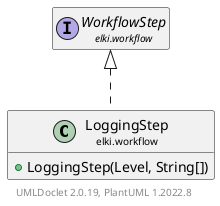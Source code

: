 @startuml
    remove .*\.(Instance|Par|Parameterizer|Factory)$
    set namespaceSeparator none
    hide empty fields
    hide empty methods

    class "<size:14>LoggingStep\n<size:10>elki.workflow" as elki.workflow.LoggingStep [[LoggingStep.html]] {
        +LoggingStep(Level, String[])
    }

    interface "<size:14>WorkflowStep\n<size:10>elki.workflow" as elki.workflow.WorkflowStep [[WorkflowStep.html]]
    class "<size:14>LoggingStep.Par\n<size:10>elki.workflow" as elki.workflow.LoggingStep.Par [[LoggingStep.Par.html]]

    elki.workflow.WorkflowStep <|.. elki.workflow.LoggingStep
    elki.workflow.LoggingStep +-- elki.workflow.LoggingStep.Par

    center footer UMLDoclet 2.0.19, PlantUML 1.2022.8
@enduml
